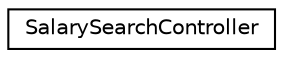 digraph G
{
  edge [fontname="Helvetica",fontsize="10",labelfontname="Helvetica",labelfontsize="10"];
  node [fontname="Helvetica",fontsize="10",shape=record];
  rankdir="LR";
  Node1 [label="SalarySearchController",height=0.2,width=0.4,color="black", fillcolor="white", style="filled",URL="$interface_salary_search_controller.html"];
}
